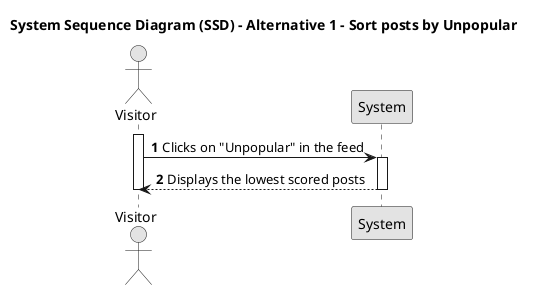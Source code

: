 @startuml SSD1
skinparam monochrome true
skinparam packageStyle rectangle
skinparam shadowing false

title System Sequence Diagram (SSD) - Alternative 1 - Sort posts by Unpopular

autonumber

actor "Visitor" as Visitor
participant "System" as System

activate Visitor

    Visitor -> System: Clicks on "Unpopular" in the feed
    activate System

        System --> Visitor : Displays the lowest scored posts
        deactivate System

deactivate Visitor

@enduml